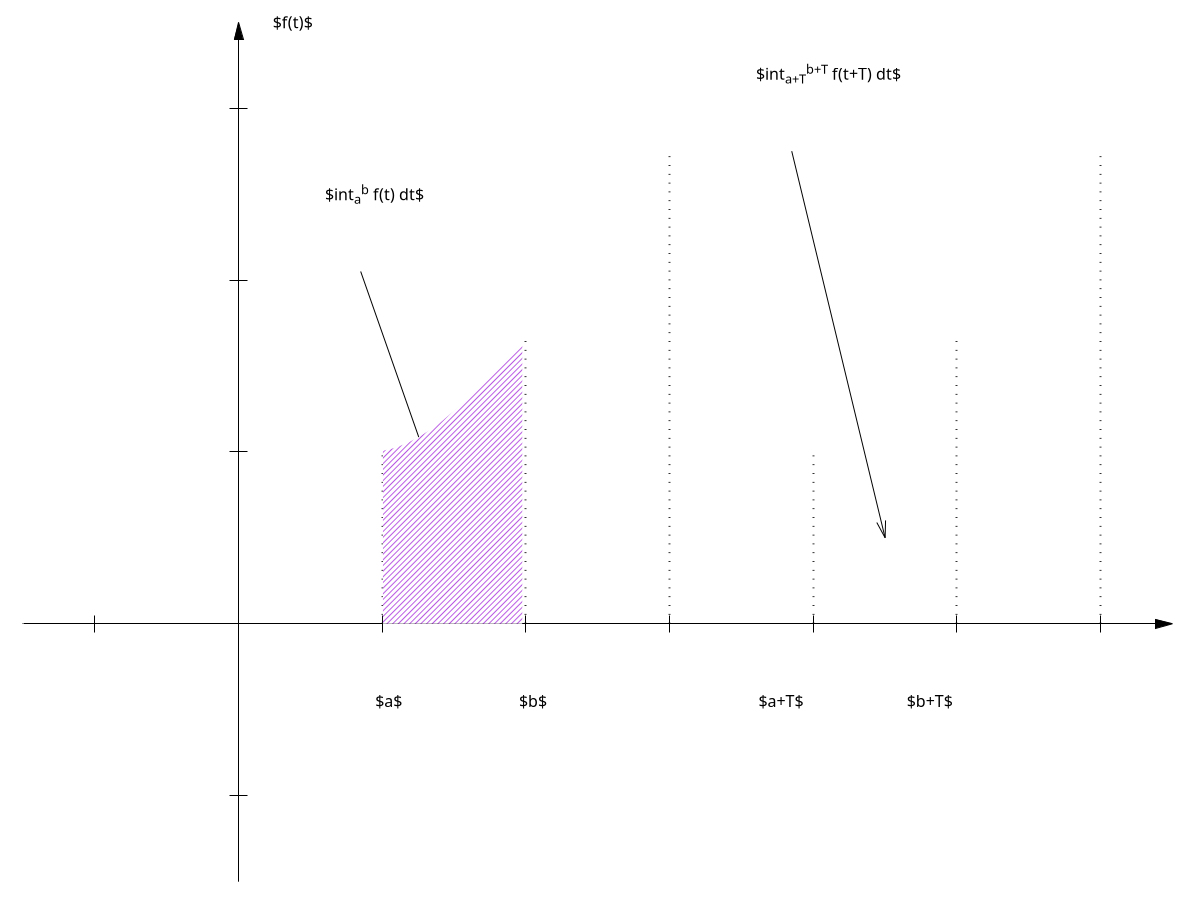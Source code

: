 set terminal epslatex size 4.4in,1.8in font ',8'
set output 'figura_01_02.tex'
set border 0

set xzeroaxis
set xtics axis
set xtics pi
set format x ''
set xrange [-1.5*pi:6.5*pi]
set arrow from -1.5*pi,0 to graph 1, first 0 filled head

set yzeroaxis
set ytics axis
set ytics 1
set format y ''
set yrange [-1.5:3.5]
set arrow from 0,-1.5 to first 0, graph 1 filled head

set arrow from 3*pi,0 to 3*pi,2.75 nohead linetype 0 linewidth 2
set arrow from 6*pi,0 to 6*pi,2.75 nohead linetype 0 linewidth 2
set arrow from 1*pi,0 to 1*pi,0.98 nohead linetype 0 linewidth 2
set arrow from 2*pi,0 to 2*pi,1.68 nohead linetype 0 linewidth 2
set arrow from 4*pi,0 to 4*pi,0.98 nohead linetype 0 linewidth 2
set arrow from 5*pi,0 to 5*pi,1.68 nohead linetype 0 linewidth 2

set label '$t$'    at 6.75*pi,0
set label '$f(t)$' at 0.75   ,3.5
set label '$a$'    at 1*pi-0.15,-0.45
set label '$b$'    at 2*pi-0.15,-0.45
set label '$a+T$'  at 4*pi-1.20,-0.45
set label '$b+T$'  at 5*pi-1.10,-0.45

set label '$\int_a^b f(t) dt$'           at 1*pi-1.25,2.5
set label '$\int_{a+T}^{b+T} f(t+T) dt$' at 4*pi-1.25,3.2

set arrow from 0.85*pi,2.05 to 1.5*pi,0.5
set arrow from 3.85*pi,2.75 to 4.5*pi,0.5

plot ( ( 1*pi<=x && x<=2*pi) ? 1.5+0.5*sin(-0.55*(x     )) : NaN) with filledcurves above y1=0 fillstyle pattern 7 notitle
plot ( ( 4*pi<=x && x<=5*pi) ? 1.5+0.5*sin(-0.55*(x-3*pi)) : NaN) with filledcurves above y1=0 fillstyle pattern 7 notitle
plot ( (-3*pi<=x && x<=0*pi) ? 1.5+0.5*sin(-0.55*(x+3*pi)) : NaN) linetype 7 linewidth 3 notitle
plot ( ( 0*pi<=x && x<=3*pi) ? 1.5+0.5*sin(-0.55*(x     )) : NaN) linetype 7 linewidth 3 notitle
plot ( ( 3*pi<=x && x<=6*pi) ? 1.5+0.5*sin(-0.55*(x-3*pi)) : NaN) linetype 7 linewidth 3 notitle
plot ( ( 6*pi<=x && x<=9*pi) ? 1.5+0.5*sin(-0.55*(x-6*pi)) : NaN) linetype 7 linewidth 3 notitle

